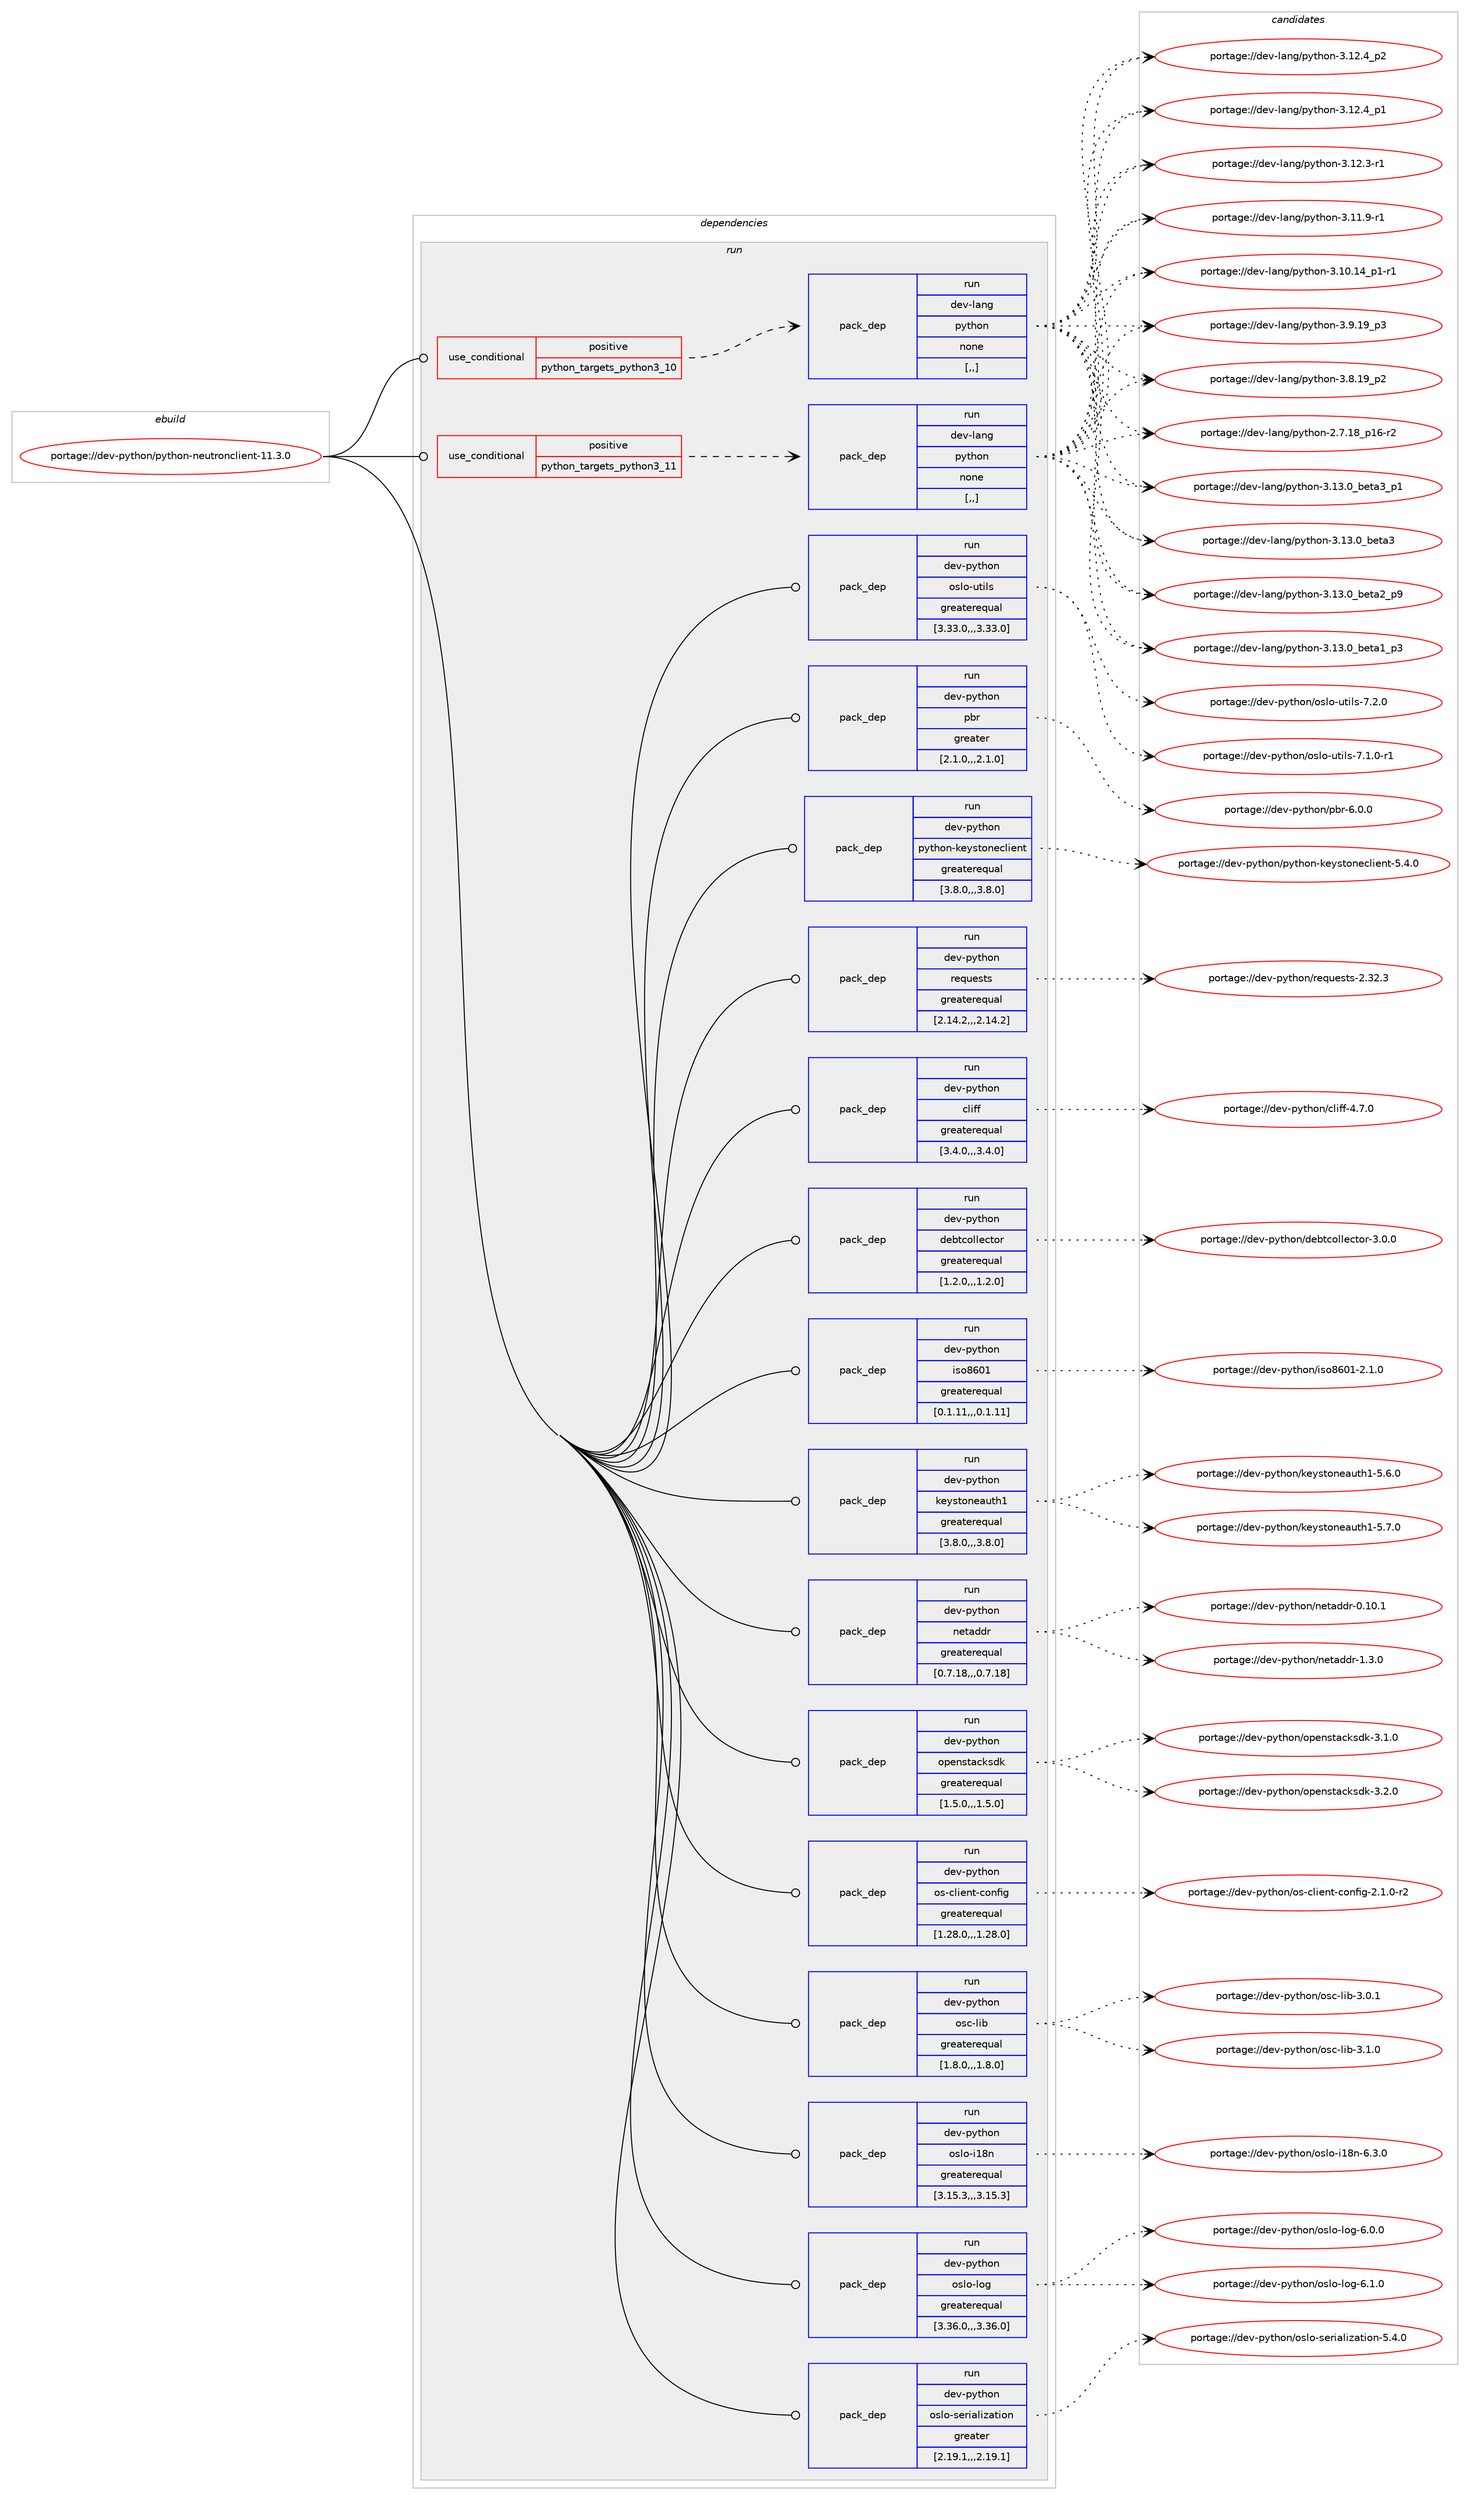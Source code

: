 digraph prolog {

# *************
# Graph options
# *************

newrank=true;
concentrate=true;
compound=true;
graph [rankdir=LR,fontname=Helvetica,fontsize=10,ranksep=1.5];#, ranksep=2.5, nodesep=0.2];
edge  [arrowhead=vee];
node  [fontname=Helvetica,fontsize=10];

# **********
# The ebuild
# **********

subgraph cluster_leftcol {
color=gray;
label=<<i>ebuild</i>>;
id [label="portage://dev-python/python-neutronclient-11.3.0", color=red, width=4, href="../dev-python/python-neutronclient-11.3.0.svg"];
}

# ****************
# The dependencies
# ****************

subgraph cluster_midcol {
color=gray;
label=<<i>dependencies</i>>;
subgraph cluster_compile {
fillcolor="#eeeeee";
style=filled;
label=<<i>compile</i>>;
}
subgraph cluster_compileandrun {
fillcolor="#eeeeee";
style=filled;
label=<<i>compile and run</i>>;
}
subgraph cluster_run {
fillcolor="#eeeeee";
style=filled;
label=<<i>run</i>>;
subgraph cond38192 {
dependency159784 [label=<<TABLE BORDER="0" CELLBORDER="1" CELLSPACING="0" CELLPADDING="4"><TR><TD ROWSPAN="3" CELLPADDING="10">use_conditional</TD></TR><TR><TD>positive</TD></TR><TR><TD>python_targets_python3_10</TD></TR></TABLE>>, shape=none, color=red];
subgraph pack120322 {
dependency159785 [label=<<TABLE BORDER="0" CELLBORDER="1" CELLSPACING="0" CELLPADDING="4" WIDTH="220"><TR><TD ROWSPAN="6" CELLPADDING="30">pack_dep</TD></TR><TR><TD WIDTH="110">run</TD></TR><TR><TD>dev-lang</TD></TR><TR><TD>python</TD></TR><TR><TD>none</TD></TR><TR><TD>[,,]</TD></TR></TABLE>>, shape=none, color=blue];
}
dependency159784:e -> dependency159785:w [weight=20,style="dashed",arrowhead="vee"];
}
id:e -> dependency159784:w [weight=20,style="solid",arrowhead="odot"];
subgraph cond38193 {
dependency159786 [label=<<TABLE BORDER="0" CELLBORDER="1" CELLSPACING="0" CELLPADDING="4"><TR><TD ROWSPAN="3" CELLPADDING="10">use_conditional</TD></TR><TR><TD>positive</TD></TR><TR><TD>python_targets_python3_11</TD></TR></TABLE>>, shape=none, color=red];
subgraph pack120323 {
dependency159787 [label=<<TABLE BORDER="0" CELLBORDER="1" CELLSPACING="0" CELLPADDING="4" WIDTH="220"><TR><TD ROWSPAN="6" CELLPADDING="30">pack_dep</TD></TR><TR><TD WIDTH="110">run</TD></TR><TR><TD>dev-lang</TD></TR><TR><TD>python</TD></TR><TR><TD>none</TD></TR><TR><TD>[,,]</TD></TR></TABLE>>, shape=none, color=blue];
}
dependency159786:e -> dependency159787:w [weight=20,style="dashed",arrowhead="vee"];
}
id:e -> dependency159786:w [weight=20,style="solid",arrowhead="odot"];
subgraph pack120324 {
dependency159788 [label=<<TABLE BORDER="0" CELLBORDER="1" CELLSPACING="0" CELLPADDING="4" WIDTH="220"><TR><TD ROWSPAN="6" CELLPADDING="30">pack_dep</TD></TR><TR><TD WIDTH="110">run</TD></TR><TR><TD>dev-python</TD></TR><TR><TD>cliff</TD></TR><TR><TD>greaterequal</TD></TR><TR><TD>[3.4.0,,,3.4.0]</TD></TR></TABLE>>, shape=none, color=blue];
}
id:e -> dependency159788:w [weight=20,style="solid",arrowhead="odot"];
subgraph pack120325 {
dependency159789 [label=<<TABLE BORDER="0" CELLBORDER="1" CELLSPACING="0" CELLPADDING="4" WIDTH="220"><TR><TD ROWSPAN="6" CELLPADDING="30">pack_dep</TD></TR><TR><TD WIDTH="110">run</TD></TR><TR><TD>dev-python</TD></TR><TR><TD>debtcollector</TD></TR><TR><TD>greaterequal</TD></TR><TR><TD>[1.2.0,,,1.2.0]</TD></TR></TABLE>>, shape=none, color=blue];
}
id:e -> dependency159789:w [weight=20,style="solid",arrowhead="odot"];
subgraph pack120326 {
dependency159790 [label=<<TABLE BORDER="0" CELLBORDER="1" CELLSPACING="0" CELLPADDING="4" WIDTH="220"><TR><TD ROWSPAN="6" CELLPADDING="30">pack_dep</TD></TR><TR><TD WIDTH="110">run</TD></TR><TR><TD>dev-python</TD></TR><TR><TD>iso8601</TD></TR><TR><TD>greaterequal</TD></TR><TR><TD>[0.1.11,,,0.1.11]</TD></TR></TABLE>>, shape=none, color=blue];
}
id:e -> dependency159790:w [weight=20,style="solid",arrowhead="odot"];
subgraph pack120327 {
dependency159791 [label=<<TABLE BORDER="0" CELLBORDER="1" CELLSPACING="0" CELLPADDING="4" WIDTH="220"><TR><TD ROWSPAN="6" CELLPADDING="30">pack_dep</TD></TR><TR><TD WIDTH="110">run</TD></TR><TR><TD>dev-python</TD></TR><TR><TD>keystoneauth1</TD></TR><TR><TD>greaterequal</TD></TR><TR><TD>[3.8.0,,,3.8.0]</TD></TR></TABLE>>, shape=none, color=blue];
}
id:e -> dependency159791:w [weight=20,style="solid",arrowhead="odot"];
subgraph pack120328 {
dependency159792 [label=<<TABLE BORDER="0" CELLBORDER="1" CELLSPACING="0" CELLPADDING="4" WIDTH="220"><TR><TD ROWSPAN="6" CELLPADDING="30">pack_dep</TD></TR><TR><TD WIDTH="110">run</TD></TR><TR><TD>dev-python</TD></TR><TR><TD>netaddr</TD></TR><TR><TD>greaterequal</TD></TR><TR><TD>[0.7.18,,,0.7.18]</TD></TR></TABLE>>, shape=none, color=blue];
}
id:e -> dependency159792:w [weight=20,style="solid",arrowhead="odot"];
subgraph pack120329 {
dependency159793 [label=<<TABLE BORDER="0" CELLBORDER="1" CELLSPACING="0" CELLPADDING="4" WIDTH="220"><TR><TD ROWSPAN="6" CELLPADDING="30">pack_dep</TD></TR><TR><TD WIDTH="110">run</TD></TR><TR><TD>dev-python</TD></TR><TR><TD>openstacksdk</TD></TR><TR><TD>greaterequal</TD></TR><TR><TD>[1.5.0,,,1.5.0]</TD></TR></TABLE>>, shape=none, color=blue];
}
id:e -> dependency159793:w [weight=20,style="solid",arrowhead="odot"];
subgraph pack120330 {
dependency159794 [label=<<TABLE BORDER="0" CELLBORDER="1" CELLSPACING="0" CELLPADDING="4" WIDTH="220"><TR><TD ROWSPAN="6" CELLPADDING="30">pack_dep</TD></TR><TR><TD WIDTH="110">run</TD></TR><TR><TD>dev-python</TD></TR><TR><TD>os-client-config</TD></TR><TR><TD>greaterequal</TD></TR><TR><TD>[1.28.0,,,1.28.0]</TD></TR></TABLE>>, shape=none, color=blue];
}
id:e -> dependency159794:w [weight=20,style="solid",arrowhead="odot"];
subgraph pack120331 {
dependency159795 [label=<<TABLE BORDER="0" CELLBORDER="1" CELLSPACING="0" CELLPADDING="4" WIDTH="220"><TR><TD ROWSPAN="6" CELLPADDING="30">pack_dep</TD></TR><TR><TD WIDTH="110">run</TD></TR><TR><TD>dev-python</TD></TR><TR><TD>osc-lib</TD></TR><TR><TD>greaterequal</TD></TR><TR><TD>[1.8.0,,,1.8.0]</TD></TR></TABLE>>, shape=none, color=blue];
}
id:e -> dependency159795:w [weight=20,style="solid",arrowhead="odot"];
subgraph pack120332 {
dependency159796 [label=<<TABLE BORDER="0" CELLBORDER="1" CELLSPACING="0" CELLPADDING="4" WIDTH="220"><TR><TD ROWSPAN="6" CELLPADDING="30">pack_dep</TD></TR><TR><TD WIDTH="110">run</TD></TR><TR><TD>dev-python</TD></TR><TR><TD>oslo-i18n</TD></TR><TR><TD>greaterequal</TD></TR><TR><TD>[3.15.3,,,3.15.3]</TD></TR></TABLE>>, shape=none, color=blue];
}
id:e -> dependency159796:w [weight=20,style="solid",arrowhead="odot"];
subgraph pack120333 {
dependency159797 [label=<<TABLE BORDER="0" CELLBORDER="1" CELLSPACING="0" CELLPADDING="4" WIDTH="220"><TR><TD ROWSPAN="6" CELLPADDING="30">pack_dep</TD></TR><TR><TD WIDTH="110">run</TD></TR><TR><TD>dev-python</TD></TR><TR><TD>oslo-log</TD></TR><TR><TD>greaterequal</TD></TR><TR><TD>[3.36.0,,,3.36.0]</TD></TR></TABLE>>, shape=none, color=blue];
}
id:e -> dependency159797:w [weight=20,style="solid",arrowhead="odot"];
subgraph pack120334 {
dependency159798 [label=<<TABLE BORDER="0" CELLBORDER="1" CELLSPACING="0" CELLPADDING="4" WIDTH="220"><TR><TD ROWSPAN="6" CELLPADDING="30">pack_dep</TD></TR><TR><TD WIDTH="110">run</TD></TR><TR><TD>dev-python</TD></TR><TR><TD>oslo-serialization</TD></TR><TR><TD>greater</TD></TR><TR><TD>[2.19.1,,,2.19.1]</TD></TR></TABLE>>, shape=none, color=blue];
}
id:e -> dependency159798:w [weight=20,style="solid",arrowhead="odot"];
subgraph pack120335 {
dependency159799 [label=<<TABLE BORDER="0" CELLBORDER="1" CELLSPACING="0" CELLPADDING="4" WIDTH="220"><TR><TD ROWSPAN="6" CELLPADDING="30">pack_dep</TD></TR><TR><TD WIDTH="110">run</TD></TR><TR><TD>dev-python</TD></TR><TR><TD>oslo-utils</TD></TR><TR><TD>greaterequal</TD></TR><TR><TD>[3.33.0,,,3.33.0]</TD></TR></TABLE>>, shape=none, color=blue];
}
id:e -> dependency159799:w [weight=20,style="solid",arrowhead="odot"];
subgraph pack120336 {
dependency159800 [label=<<TABLE BORDER="0" CELLBORDER="1" CELLSPACING="0" CELLPADDING="4" WIDTH="220"><TR><TD ROWSPAN="6" CELLPADDING="30">pack_dep</TD></TR><TR><TD WIDTH="110">run</TD></TR><TR><TD>dev-python</TD></TR><TR><TD>pbr</TD></TR><TR><TD>greater</TD></TR><TR><TD>[2.1.0,,,2.1.0]</TD></TR></TABLE>>, shape=none, color=blue];
}
id:e -> dependency159800:w [weight=20,style="solid",arrowhead="odot"];
subgraph pack120337 {
dependency159801 [label=<<TABLE BORDER="0" CELLBORDER="1" CELLSPACING="0" CELLPADDING="4" WIDTH="220"><TR><TD ROWSPAN="6" CELLPADDING="30">pack_dep</TD></TR><TR><TD WIDTH="110">run</TD></TR><TR><TD>dev-python</TD></TR><TR><TD>python-keystoneclient</TD></TR><TR><TD>greaterequal</TD></TR><TR><TD>[3.8.0,,,3.8.0]</TD></TR></TABLE>>, shape=none, color=blue];
}
id:e -> dependency159801:w [weight=20,style="solid",arrowhead="odot"];
subgraph pack120338 {
dependency159802 [label=<<TABLE BORDER="0" CELLBORDER="1" CELLSPACING="0" CELLPADDING="4" WIDTH="220"><TR><TD ROWSPAN="6" CELLPADDING="30">pack_dep</TD></TR><TR><TD WIDTH="110">run</TD></TR><TR><TD>dev-python</TD></TR><TR><TD>requests</TD></TR><TR><TD>greaterequal</TD></TR><TR><TD>[2.14.2,,,2.14.2]</TD></TR></TABLE>>, shape=none, color=blue];
}
id:e -> dependency159802:w [weight=20,style="solid",arrowhead="odot"];
}
}

# **************
# The candidates
# **************

subgraph cluster_choices {
rank=same;
color=gray;
label=<<i>candidates</i>>;

subgraph choice120322 {
color=black;
nodesep=1;
choice10010111845108971101034711212111610411111045514649514648959810111697519511249 [label="portage://dev-lang/python-3.13.0_beta3_p1", color=red, width=4,href="../dev-lang/python-3.13.0_beta3_p1.svg"];
choice1001011184510897110103471121211161041111104551464951464895981011169751 [label="portage://dev-lang/python-3.13.0_beta3", color=red, width=4,href="../dev-lang/python-3.13.0_beta3.svg"];
choice10010111845108971101034711212111610411111045514649514648959810111697509511257 [label="portage://dev-lang/python-3.13.0_beta2_p9", color=red, width=4,href="../dev-lang/python-3.13.0_beta2_p9.svg"];
choice10010111845108971101034711212111610411111045514649514648959810111697499511251 [label="portage://dev-lang/python-3.13.0_beta1_p3", color=red, width=4,href="../dev-lang/python-3.13.0_beta1_p3.svg"];
choice100101118451089711010347112121116104111110455146495046529511250 [label="portage://dev-lang/python-3.12.4_p2", color=red, width=4,href="../dev-lang/python-3.12.4_p2.svg"];
choice100101118451089711010347112121116104111110455146495046529511249 [label="portage://dev-lang/python-3.12.4_p1", color=red, width=4,href="../dev-lang/python-3.12.4_p1.svg"];
choice100101118451089711010347112121116104111110455146495046514511449 [label="portage://dev-lang/python-3.12.3-r1", color=red, width=4,href="../dev-lang/python-3.12.3-r1.svg"];
choice100101118451089711010347112121116104111110455146494946574511449 [label="portage://dev-lang/python-3.11.9-r1", color=red, width=4,href="../dev-lang/python-3.11.9-r1.svg"];
choice100101118451089711010347112121116104111110455146494846495295112494511449 [label="portage://dev-lang/python-3.10.14_p1-r1", color=red, width=4,href="../dev-lang/python-3.10.14_p1-r1.svg"];
choice100101118451089711010347112121116104111110455146574649579511251 [label="portage://dev-lang/python-3.9.19_p3", color=red, width=4,href="../dev-lang/python-3.9.19_p3.svg"];
choice100101118451089711010347112121116104111110455146564649579511250 [label="portage://dev-lang/python-3.8.19_p2", color=red, width=4,href="../dev-lang/python-3.8.19_p2.svg"];
choice100101118451089711010347112121116104111110455046554649569511249544511450 [label="portage://dev-lang/python-2.7.18_p16-r2", color=red, width=4,href="../dev-lang/python-2.7.18_p16-r2.svg"];
dependency159785:e -> choice10010111845108971101034711212111610411111045514649514648959810111697519511249:w [style=dotted,weight="100"];
dependency159785:e -> choice1001011184510897110103471121211161041111104551464951464895981011169751:w [style=dotted,weight="100"];
dependency159785:e -> choice10010111845108971101034711212111610411111045514649514648959810111697509511257:w [style=dotted,weight="100"];
dependency159785:e -> choice10010111845108971101034711212111610411111045514649514648959810111697499511251:w [style=dotted,weight="100"];
dependency159785:e -> choice100101118451089711010347112121116104111110455146495046529511250:w [style=dotted,weight="100"];
dependency159785:e -> choice100101118451089711010347112121116104111110455146495046529511249:w [style=dotted,weight="100"];
dependency159785:e -> choice100101118451089711010347112121116104111110455146495046514511449:w [style=dotted,weight="100"];
dependency159785:e -> choice100101118451089711010347112121116104111110455146494946574511449:w [style=dotted,weight="100"];
dependency159785:e -> choice100101118451089711010347112121116104111110455146494846495295112494511449:w [style=dotted,weight="100"];
dependency159785:e -> choice100101118451089711010347112121116104111110455146574649579511251:w [style=dotted,weight="100"];
dependency159785:e -> choice100101118451089711010347112121116104111110455146564649579511250:w [style=dotted,weight="100"];
dependency159785:e -> choice100101118451089711010347112121116104111110455046554649569511249544511450:w [style=dotted,weight="100"];
}
subgraph choice120323 {
color=black;
nodesep=1;
choice10010111845108971101034711212111610411111045514649514648959810111697519511249 [label="portage://dev-lang/python-3.13.0_beta3_p1", color=red, width=4,href="../dev-lang/python-3.13.0_beta3_p1.svg"];
choice1001011184510897110103471121211161041111104551464951464895981011169751 [label="portage://dev-lang/python-3.13.0_beta3", color=red, width=4,href="../dev-lang/python-3.13.0_beta3.svg"];
choice10010111845108971101034711212111610411111045514649514648959810111697509511257 [label="portage://dev-lang/python-3.13.0_beta2_p9", color=red, width=4,href="../dev-lang/python-3.13.0_beta2_p9.svg"];
choice10010111845108971101034711212111610411111045514649514648959810111697499511251 [label="portage://dev-lang/python-3.13.0_beta1_p3", color=red, width=4,href="../dev-lang/python-3.13.0_beta1_p3.svg"];
choice100101118451089711010347112121116104111110455146495046529511250 [label="portage://dev-lang/python-3.12.4_p2", color=red, width=4,href="../dev-lang/python-3.12.4_p2.svg"];
choice100101118451089711010347112121116104111110455146495046529511249 [label="portage://dev-lang/python-3.12.4_p1", color=red, width=4,href="../dev-lang/python-3.12.4_p1.svg"];
choice100101118451089711010347112121116104111110455146495046514511449 [label="portage://dev-lang/python-3.12.3-r1", color=red, width=4,href="../dev-lang/python-3.12.3-r1.svg"];
choice100101118451089711010347112121116104111110455146494946574511449 [label="portage://dev-lang/python-3.11.9-r1", color=red, width=4,href="../dev-lang/python-3.11.9-r1.svg"];
choice100101118451089711010347112121116104111110455146494846495295112494511449 [label="portage://dev-lang/python-3.10.14_p1-r1", color=red, width=4,href="../dev-lang/python-3.10.14_p1-r1.svg"];
choice100101118451089711010347112121116104111110455146574649579511251 [label="portage://dev-lang/python-3.9.19_p3", color=red, width=4,href="../dev-lang/python-3.9.19_p3.svg"];
choice100101118451089711010347112121116104111110455146564649579511250 [label="portage://dev-lang/python-3.8.19_p2", color=red, width=4,href="../dev-lang/python-3.8.19_p2.svg"];
choice100101118451089711010347112121116104111110455046554649569511249544511450 [label="portage://dev-lang/python-2.7.18_p16-r2", color=red, width=4,href="../dev-lang/python-2.7.18_p16-r2.svg"];
dependency159787:e -> choice10010111845108971101034711212111610411111045514649514648959810111697519511249:w [style=dotted,weight="100"];
dependency159787:e -> choice1001011184510897110103471121211161041111104551464951464895981011169751:w [style=dotted,weight="100"];
dependency159787:e -> choice10010111845108971101034711212111610411111045514649514648959810111697509511257:w [style=dotted,weight="100"];
dependency159787:e -> choice10010111845108971101034711212111610411111045514649514648959810111697499511251:w [style=dotted,weight="100"];
dependency159787:e -> choice100101118451089711010347112121116104111110455146495046529511250:w [style=dotted,weight="100"];
dependency159787:e -> choice100101118451089711010347112121116104111110455146495046529511249:w [style=dotted,weight="100"];
dependency159787:e -> choice100101118451089711010347112121116104111110455146495046514511449:w [style=dotted,weight="100"];
dependency159787:e -> choice100101118451089711010347112121116104111110455146494946574511449:w [style=dotted,weight="100"];
dependency159787:e -> choice100101118451089711010347112121116104111110455146494846495295112494511449:w [style=dotted,weight="100"];
dependency159787:e -> choice100101118451089711010347112121116104111110455146574649579511251:w [style=dotted,weight="100"];
dependency159787:e -> choice100101118451089711010347112121116104111110455146564649579511250:w [style=dotted,weight="100"];
dependency159787:e -> choice100101118451089711010347112121116104111110455046554649569511249544511450:w [style=dotted,weight="100"];
}
subgraph choice120324 {
color=black;
nodesep=1;
choice100101118451121211161041111104799108105102102455246554648 [label="portage://dev-python/cliff-4.7.0", color=red, width=4,href="../dev-python/cliff-4.7.0.svg"];
dependency159788:e -> choice100101118451121211161041111104799108105102102455246554648:w [style=dotted,weight="100"];
}
subgraph choice120325 {
color=black;
nodesep=1;
choice1001011184511212111610411111047100101981169911110810810199116111114455146484648 [label="portage://dev-python/debtcollector-3.0.0", color=red, width=4,href="../dev-python/debtcollector-3.0.0.svg"];
dependency159789:e -> choice1001011184511212111610411111047100101981169911110810810199116111114455146484648:w [style=dotted,weight="100"];
}
subgraph choice120326 {
color=black;
nodesep=1;
choice100101118451121211161041111104710511511156544849455046494648 [label="portage://dev-python/iso8601-2.1.0", color=red, width=4,href="../dev-python/iso8601-2.1.0.svg"];
dependency159790:e -> choice100101118451121211161041111104710511511156544849455046494648:w [style=dotted,weight="100"];
}
subgraph choice120327 {
color=black;
nodesep=1;
choice10010111845112121116104111110471071011211151161111101019711711610449455346554648 [label="portage://dev-python/keystoneauth1-5.7.0", color=red, width=4,href="../dev-python/keystoneauth1-5.7.0.svg"];
choice10010111845112121116104111110471071011211151161111101019711711610449455346544648 [label="portage://dev-python/keystoneauth1-5.6.0", color=red, width=4,href="../dev-python/keystoneauth1-5.6.0.svg"];
dependency159791:e -> choice10010111845112121116104111110471071011211151161111101019711711610449455346554648:w [style=dotted,weight="100"];
dependency159791:e -> choice10010111845112121116104111110471071011211151161111101019711711610449455346544648:w [style=dotted,weight="100"];
}
subgraph choice120328 {
color=black;
nodesep=1;
choice100101118451121211161041111104711010111697100100114454946514648 [label="portage://dev-python/netaddr-1.3.0", color=red, width=4,href="../dev-python/netaddr-1.3.0.svg"];
choice10010111845112121116104111110471101011169710010011445484649484649 [label="portage://dev-python/netaddr-0.10.1", color=red, width=4,href="../dev-python/netaddr-0.10.1.svg"];
dependency159792:e -> choice100101118451121211161041111104711010111697100100114454946514648:w [style=dotted,weight="100"];
dependency159792:e -> choice10010111845112121116104111110471101011169710010011445484649484649:w [style=dotted,weight="100"];
}
subgraph choice120329 {
color=black;
nodesep=1;
choice10010111845112121116104111110471111121011101151169799107115100107455146504648 [label="portage://dev-python/openstacksdk-3.2.0", color=red, width=4,href="../dev-python/openstacksdk-3.2.0.svg"];
choice10010111845112121116104111110471111121011101151169799107115100107455146494648 [label="portage://dev-python/openstacksdk-3.1.0", color=red, width=4,href="../dev-python/openstacksdk-3.1.0.svg"];
dependency159793:e -> choice10010111845112121116104111110471111121011101151169799107115100107455146504648:w [style=dotted,weight="100"];
dependency159793:e -> choice10010111845112121116104111110471111121011101151169799107115100107455146494648:w [style=dotted,weight="100"];
}
subgraph choice120330 {
color=black;
nodesep=1;
choice1001011184511212111610411111047111115459910810510111011645991111101021051034550464946484511450 [label="portage://dev-python/os-client-config-2.1.0-r2", color=red, width=4,href="../dev-python/os-client-config-2.1.0-r2.svg"];
dependency159794:e -> choice1001011184511212111610411111047111115459910810510111011645991111101021051034550464946484511450:w [style=dotted,weight="100"];
}
subgraph choice120331 {
color=black;
nodesep=1;
choice1001011184511212111610411111047111115994510810598455146494648 [label="portage://dev-python/osc-lib-3.1.0", color=red, width=4,href="../dev-python/osc-lib-3.1.0.svg"];
choice1001011184511212111610411111047111115994510810598455146484649 [label="portage://dev-python/osc-lib-3.0.1", color=red, width=4,href="../dev-python/osc-lib-3.0.1.svg"];
dependency159795:e -> choice1001011184511212111610411111047111115994510810598455146494648:w [style=dotted,weight="100"];
dependency159795:e -> choice1001011184511212111610411111047111115994510810598455146484649:w [style=dotted,weight="100"];
}
subgraph choice120332 {
color=black;
nodesep=1;
choice1001011184511212111610411111047111115108111451054956110455446514648 [label="portage://dev-python/oslo-i18n-6.3.0", color=red, width=4,href="../dev-python/oslo-i18n-6.3.0.svg"];
dependency159796:e -> choice1001011184511212111610411111047111115108111451054956110455446514648:w [style=dotted,weight="100"];
}
subgraph choice120333 {
color=black;
nodesep=1;
choice100101118451121211161041111104711111510811145108111103455446494648 [label="portage://dev-python/oslo-log-6.1.0", color=red, width=4,href="../dev-python/oslo-log-6.1.0.svg"];
choice100101118451121211161041111104711111510811145108111103455446484648 [label="portage://dev-python/oslo-log-6.0.0", color=red, width=4,href="../dev-python/oslo-log-6.0.0.svg"];
dependency159797:e -> choice100101118451121211161041111104711111510811145108111103455446494648:w [style=dotted,weight="100"];
dependency159797:e -> choice100101118451121211161041111104711111510811145108111103455446484648:w [style=dotted,weight="100"];
}
subgraph choice120334 {
color=black;
nodesep=1;
choice1001011184511212111610411111047111115108111451151011141059710810512297116105111110455346524648 [label="portage://dev-python/oslo-serialization-5.4.0", color=red, width=4,href="../dev-python/oslo-serialization-5.4.0.svg"];
dependency159798:e -> choice1001011184511212111610411111047111115108111451151011141059710810512297116105111110455346524648:w [style=dotted,weight="100"];
}
subgraph choice120335 {
color=black;
nodesep=1;
choice100101118451121211161041111104711111510811145117116105108115455546504648 [label="portage://dev-python/oslo-utils-7.2.0", color=red, width=4,href="../dev-python/oslo-utils-7.2.0.svg"];
choice1001011184511212111610411111047111115108111451171161051081154555464946484511449 [label="portage://dev-python/oslo-utils-7.1.0-r1", color=red, width=4,href="../dev-python/oslo-utils-7.1.0-r1.svg"];
dependency159799:e -> choice100101118451121211161041111104711111510811145117116105108115455546504648:w [style=dotted,weight="100"];
dependency159799:e -> choice1001011184511212111610411111047111115108111451171161051081154555464946484511449:w [style=dotted,weight="100"];
}
subgraph choice120336 {
color=black;
nodesep=1;
choice100101118451121211161041111104711298114455446484648 [label="portage://dev-python/pbr-6.0.0", color=red, width=4,href="../dev-python/pbr-6.0.0.svg"];
dependency159800:e -> choice100101118451121211161041111104711298114455446484648:w [style=dotted,weight="100"];
}
subgraph choice120337 {
color=black;
nodesep=1;
choice10010111845112121116104111110471121211161041111104510710112111511611111010199108105101110116455346524648 [label="portage://dev-python/python-keystoneclient-5.4.0", color=red, width=4,href="../dev-python/python-keystoneclient-5.4.0.svg"];
dependency159801:e -> choice10010111845112121116104111110471121211161041111104510710112111511611111010199108105101110116455346524648:w [style=dotted,weight="100"];
}
subgraph choice120338 {
color=black;
nodesep=1;
choice100101118451121211161041111104711410111311710111511611545504651504651 [label="portage://dev-python/requests-2.32.3", color=red, width=4,href="../dev-python/requests-2.32.3.svg"];
dependency159802:e -> choice100101118451121211161041111104711410111311710111511611545504651504651:w [style=dotted,weight="100"];
}
}

}
